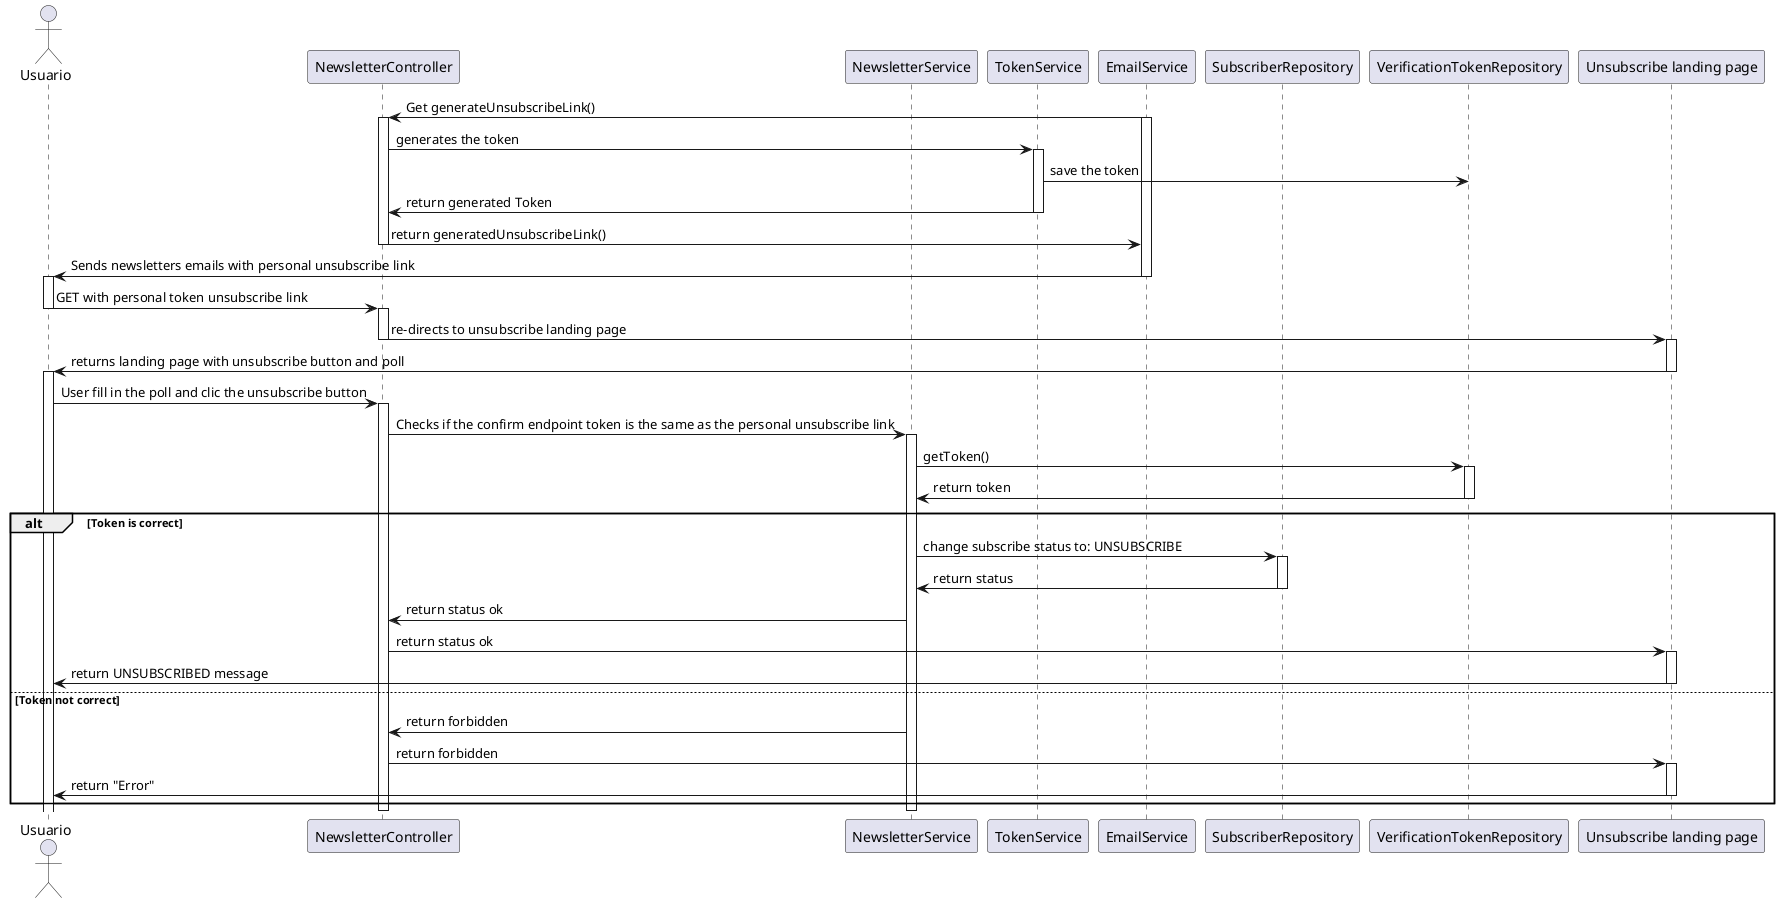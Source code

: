 @startuml unsubscribe_sequence_diagram
actor Usuario

participant "NewsletterController" as Controller
participant "NewsletterService" as Service
participant "TokenService" as TokenService
participant "EmailService" as EmailService
participant "SubscriberRepository" as Repo
participant "VerificationTokenRepository" as TokenRepo
participant "Unsubscribe landing page" as FrontendService

EmailService -> Controller : Get generateUnsubscribeLink()
activate EmailService
activate Controller
Controller -> TokenService : generates the token
activate TokenService
TokenService -> TokenRepo : save the token
TokenService -> Controller : return generated Token
deactivate TokenService
Controller -> EmailService : return generatedUnsubscribeLink()
deactivate Controller
EmailService -> Usuario : Sends newsletters emails with personal unsubscribe link 
deactivate EmailService

activate Usuario
Usuario -> Controller : GET with personal token unsubscribe link
deactivate Usuario

activate Controller
Controller -> FrontendService : re-directs to unsubscribe landing page
deactivate Controller

activate FrontendService
FrontendService -> Usuario : returns landing page with unsubscribe button and poll
deactivate FrontendService

activate Usuario
Usuario -> Controller : User fill in the poll and clic the unsubscribe button
activate Controller 
Controller -> Service : Checks if the confirm endpoint token is the same as the personal unsubscribe link
activate Service
Service -> TokenRepo : getToken()
activate TokenRepo
TokenRepo -> Service : return token
deactivate TokenRepo

alt Token is correct
  Service -> Repo : change subscribe status to: UNSUBSCRIBE
  activate Repo
  Repo -> Service : return status
  deactivate Repo
  Service -> Controller : return status ok
  Controller -> FrontendService : return status ok
  activate FrontendService
  FrontendService -> Usuario : return UNSUBSCRIBED message
  deactivate FrontendService
else Token not correct
  Service -> Controller : return forbidden
  Controller -> FrontendService : return forbidden
  activate FrontendService
  FrontendService -> Usuario : return "Error"
  deactivate FrontendService
end

deactivate Service
deactivate Controller

@enduml
